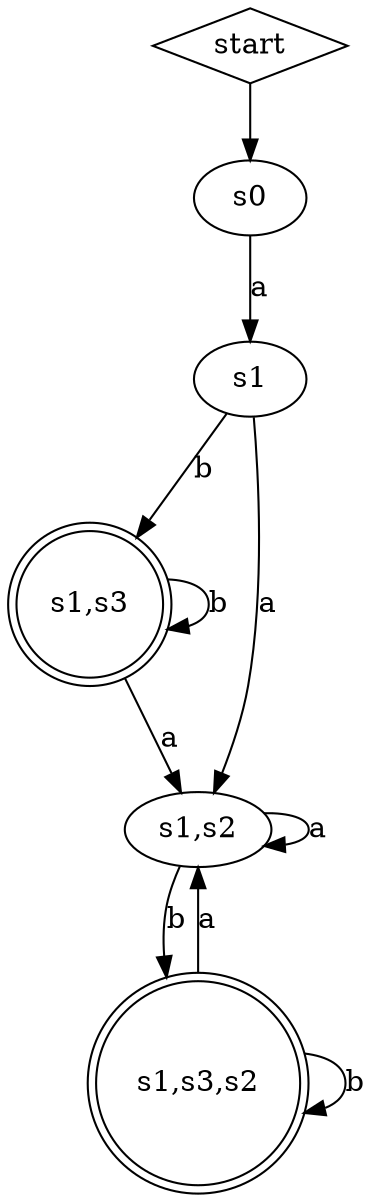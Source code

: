 strict digraph {
	start [label="start", shape="diamond"]
	"s1,s3" [label="s1,s3", shape="doublecircle"]
	"s1,s3,s2" [label="s1,s3,s2", shape="doublecircle"]
	"s0" -> "s1" [label = a]
	"s1" -> "s1,s2" [label = a]
	"s1" -> "s1,s3" [label = b]
	"s1,s2" -> "s1,s2" [label = a]
	"s1,s2" -> "s1,s3,s2" [label = b]
	"s1,s3" -> "s1,s2" [label = a]
	"s1,s3" -> "s1,s3" [label = b]
	"s1,s3,s2" -> "s1,s2" [label = a]
	"s1,s3,s2" -> "s1,s3,s2" [label = b]
	start -> s0
}
